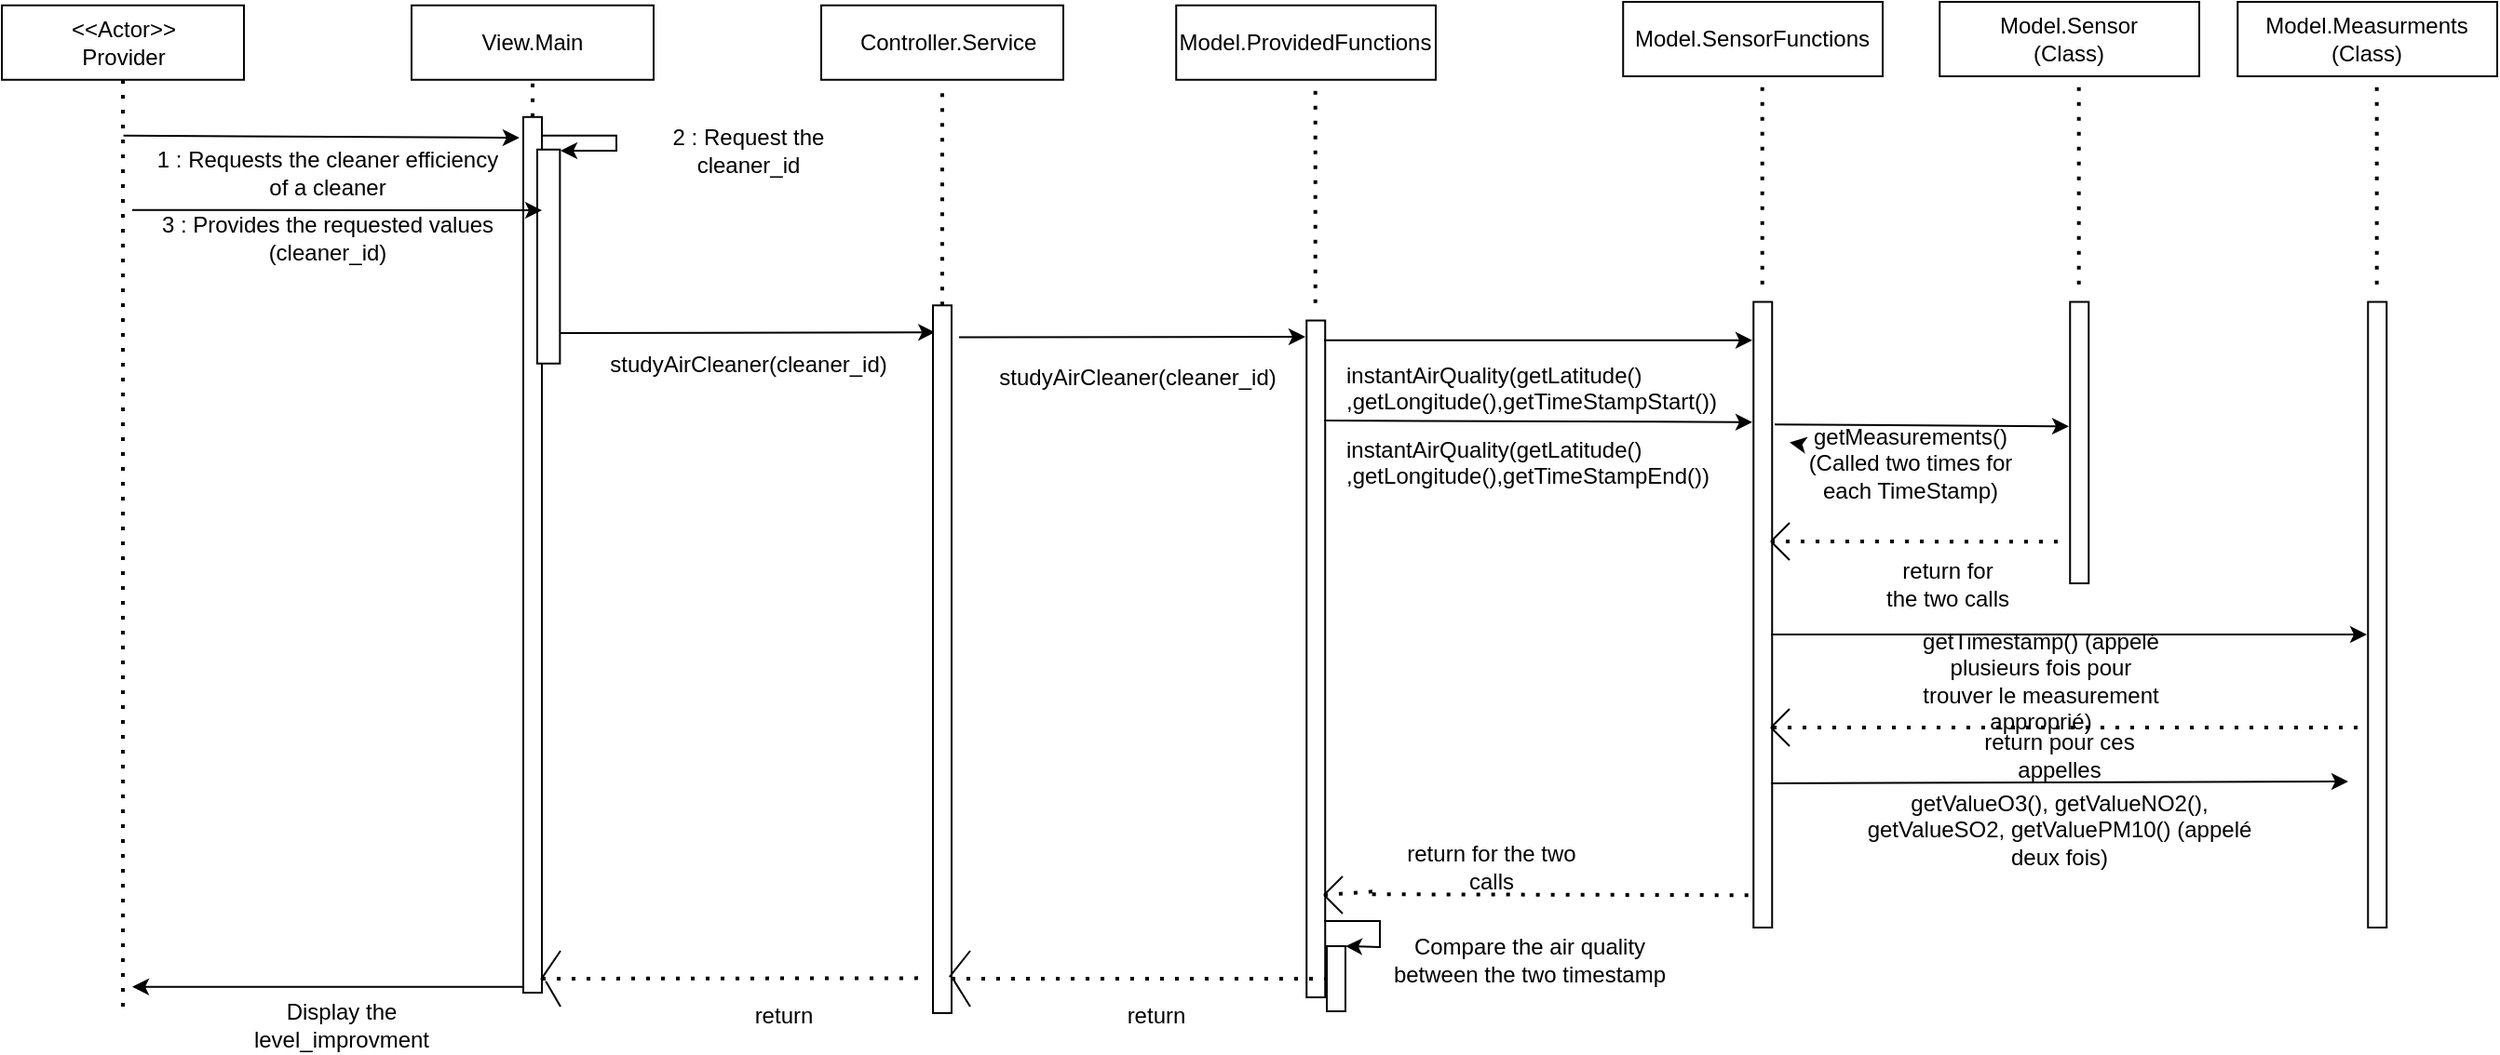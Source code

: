 <mxfile version="21.2.8" type="device">
  <diagram name="Page-1" id="ykdKxiUoXnnNfO1ILs0J">
    <mxGraphModel dx="1862" dy="487" grid="1" gridSize="10" guides="1" tooltips="1" connect="1" arrows="1" fold="1" page="1" pageScale="1" pageWidth="827" pageHeight="1169" math="0" shadow="0">
      <root>
        <mxCell id="0" />
        <mxCell id="1" parent="0" />
        <mxCell id="bs57F5KCe5MACJYOmROy-1" value="" style="rounded=0;whiteSpace=wrap;html=1;" parent="1" vertex="1">
          <mxGeometry x="-100" y="21.88" width="130" height="40" as="geometry" />
        </mxCell>
        <mxCell id="bs57F5KCe5MACJYOmROy-2" value="View.Main" style="text;html=1;strokeColor=none;fillColor=none;align=center;verticalAlign=middle;whiteSpace=wrap;rounded=0;" parent="1" vertex="1">
          <mxGeometry x="-65" y="26.88" width="60" height="30" as="geometry" />
        </mxCell>
        <mxCell id="bs57F5KCe5MACJYOmROy-3" value="" style="rounded=0;whiteSpace=wrap;html=1;" parent="1" vertex="1">
          <mxGeometry x="-320" y="21.88" width="130" height="40" as="geometry" />
        </mxCell>
        <mxCell id="bs57F5KCe5MACJYOmROy-4" value="&amp;lt;&amp;lt;Actor&amp;gt;&amp;gt;&lt;br&gt;Provider" style="text;html=1;strokeColor=none;fillColor=none;align=center;verticalAlign=middle;whiteSpace=wrap;rounded=0;" parent="1" vertex="1">
          <mxGeometry x="-292.5" y="26.88" width="75" height="30" as="geometry" />
        </mxCell>
        <mxCell id="bs57F5KCe5MACJYOmROy-5" value="" style="endArrow=classic;html=1;rounded=0;entryX=0.968;entryY=-0.129;entryDx=0;entryDy=0;exitX=0.024;exitY=0;exitDx=0;exitDy=0;exitPerimeter=0;entryPerimeter=0;" parent="1" target="bs57F5KCe5MACJYOmROy-39" edge="1">
          <mxGeometry width="50" height="50" relative="1" as="geometry">
            <mxPoint x="-254.72" y="91.88" as="sourcePoint" />
            <mxPoint x="-120" y="91.88" as="targetPoint" />
          </mxGeometry>
        </mxCell>
        <mxCell id="bs57F5KCe5MACJYOmROy-6" value="" style="rounded=0;whiteSpace=wrap;html=1;rotation=-90;" parent="1" vertex="1">
          <mxGeometry x="-270.31" y="312.2" width="470.63" height="10" as="geometry" />
        </mxCell>
        <mxCell id="bs57F5KCe5MACJYOmROy-7" value="" style="rounded=0;whiteSpace=wrap;html=1;rotation=-90;" parent="1" vertex="1">
          <mxGeometry x="-83.91" y="150.79" width="115" height="12.18" as="geometry" />
        </mxCell>
        <mxCell id="bs57F5KCe5MACJYOmROy-8" value="" style="endArrow=classic;html=1;rounded=0;" parent="1" edge="1">
          <mxGeometry width="50" height="50" relative="1" as="geometry">
            <mxPoint x="-30" y="91.88" as="sourcePoint" />
            <mxPoint x="-20" y="100" as="targetPoint" />
            <Array as="points">
              <mxPoint x="10" y="91.88" />
              <mxPoint x="10" y="100" />
              <mxPoint x="-10" y="100" />
            </Array>
          </mxGeometry>
        </mxCell>
        <mxCell id="bs57F5KCe5MACJYOmROy-9" value="2 : Request the cleaner_id" style="text;html=1;strokeColor=none;fillColor=none;align=center;verticalAlign=middle;whiteSpace=wrap;rounded=0;" parent="1" vertex="1">
          <mxGeometry x="10.63" y="80" width="140" height="40" as="geometry" />
        </mxCell>
        <mxCell id="bs57F5KCe5MACJYOmROy-10" value="" style="endArrow=classic;html=1;rounded=0;" parent="1" edge="1">
          <mxGeometry width="50" height="50" relative="1" as="geometry">
            <mxPoint x="-250" y="131.88" as="sourcePoint" />
            <mxPoint x="-30" y="132" as="targetPoint" />
          </mxGeometry>
        </mxCell>
        <mxCell id="bs57F5KCe5MACJYOmROy-11" value="3 : Provides the requested values (cleaner_id)" style="text;html=1;strokeColor=none;fillColor=none;align=center;verticalAlign=middle;whiteSpace=wrap;rounded=0;" parent="1" vertex="1">
          <mxGeometry x="-250" y="131.88" width="210" height="30" as="geometry" />
        </mxCell>
        <mxCell id="bs57F5KCe5MACJYOmROy-17" value="" style="rounded=0;whiteSpace=wrap;html=1;" parent="1" vertex="1">
          <mxGeometry x="120" y="21.88" width="130" height="40" as="geometry" />
        </mxCell>
        <mxCell id="bs57F5KCe5MACJYOmROy-18" value="Controller.Service&lt;span style=&quot;white-space: pre;&quot;&gt; &lt;/span&gt;" style="text;html=1;strokeColor=none;fillColor=none;align=center;verticalAlign=middle;whiteSpace=wrap;rounded=0;" parent="1" vertex="1">
          <mxGeometry x="160" y="26.88" width="60" height="30" as="geometry" />
        </mxCell>
        <mxCell id="bs57F5KCe5MACJYOmROy-19" value="" style="endArrow=classic;html=1;rounded=0;entryX=0.962;entryY=0.113;entryDx=0;entryDy=0;entryPerimeter=0;" parent="1" target="bs57F5KCe5MACJYOmROy-22" edge="1">
          <mxGeometry width="50" height="50" relative="1" as="geometry">
            <mxPoint x="-20" y="198" as="sourcePoint" />
            <mxPoint x="180" y="203" as="targetPoint" />
          </mxGeometry>
        </mxCell>
        <mxCell id="bs57F5KCe5MACJYOmROy-20" value="studyAirCleaner(cleaner_id)" style="text;html=1;strokeColor=none;fillColor=none;align=center;verticalAlign=middle;whiteSpace=wrap;rounded=0;" parent="1" vertex="1">
          <mxGeometry x="50.63" y="200" width="60" height="30" as="geometry" />
        </mxCell>
        <mxCell id="bs57F5KCe5MACJYOmROy-22" value="" style="rounded=0;whiteSpace=wrap;html=1;rotation=-90;" parent="1" vertex="1">
          <mxGeometry x="-5.16" y="368.29" width="380.32" height="10" as="geometry" />
        </mxCell>
        <mxCell id="bs57F5KCe5MACJYOmROy-38" value="" style="endArrow=none;dashed=1;html=1;dashPattern=1 3;strokeWidth=2;rounded=0;entryX=0.5;entryY=1;entryDx=0;entryDy=0;" parent="1" target="bs57F5KCe5MACJYOmROy-3" edge="1">
          <mxGeometry width="50" height="50" relative="1" as="geometry">
            <mxPoint x="-255" y="560" as="sourcePoint" />
            <mxPoint x="-250" y="71.88" as="targetPoint" />
          </mxGeometry>
        </mxCell>
        <mxCell id="bs57F5KCe5MACJYOmROy-39" value="1 : Requests the cleaner efficiency&lt;br&gt;of a cleaner" style="text;html=1;strokeColor=none;fillColor=none;align=center;verticalAlign=middle;whiteSpace=wrap;rounded=0;" parent="1" vertex="1">
          <mxGeometry x="-255" y="96.88" width="220" height="30" as="geometry" />
        </mxCell>
        <mxCell id="bs57F5KCe5MACJYOmROy-40" value="" style="endArrow=none;dashed=1;html=1;dashPattern=1 3;strokeWidth=2;rounded=0;entryX=0.5;entryY=1;entryDx=0;entryDy=0;exitX=1;exitY=0.5;exitDx=0;exitDy=0;" parent="1" source="bs57F5KCe5MACJYOmROy-6" target="bs57F5KCe5MACJYOmROy-1" edge="1">
          <mxGeometry width="50" height="50" relative="1" as="geometry">
            <mxPoint x="-110" y="121.88" as="sourcePoint" />
            <mxPoint x="-60" y="71.88" as="targetPoint" />
          </mxGeometry>
        </mxCell>
        <mxCell id="bs57F5KCe5MACJYOmROy-41" value="" style="endArrow=none;dashed=1;html=1;dashPattern=1 3;strokeWidth=2;rounded=0;exitX=1;exitY=0.5;exitDx=0;exitDy=0;entryX=0.5;entryY=1.036;entryDx=0;entryDy=0;entryPerimeter=0;" parent="1" source="bs57F5KCe5MACJYOmROy-22" target="bs57F5KCe5MACJYOmROy-17" edge="1">
          <mxGeometry width="50" height="50" relative="1" as="geometry">
            <mxPoint x="180" y="81.88" as="sourcePoint" />
            <mxPoint x="230" y="31.88" as="targetPoint" />
          </mxGeometry>
        </mxCell>
        <mxCell id="9_FcKDV5dbuAONsDNkDG-13" value="" style="rounded=0;whiteSpace=wrap;html=1;" parent="1" vertex="1">
          <mxGeometry x="310.62" y="21.88" width="139.38" height="40" as="geometry" />
        </mxCell>
        <mxCell id="9_FcKDV5dbuAONsDNkDG-14" value="Model.ProvidedFunctions" style="text;html=1;strokeColor=none;fillColor=none;align=center;verticalAlign=middle;whiteSpace=wrap;rounded=0;" parent="1" vertex="1">
          <mxGeometry x="350.31" y="26.88" width="60" height="30" as="geometry" />
        </mxCell>
        <mxCell id="9_FcKDV5dbuAONsDNkDG-15" value="" style="rounded=0;whiteSpace=wrap;html=1;rotation=-90;" parent="1" vertex="1">
          <mxGeometry x="203.75" y="368.13" width="363.75" height="10" as="geometry" />
        </mxCell>
        <mxCell id="9_FcKDV5dbuAONsDNkDG-16" value="" style="endArrow=none;dashed=1;html=1;dashPattern=1 3;strokeWidth=2;rounded=0;" parent="1" edge="1">
          <mxGeometry width="50" height="50" relative="1" as="geometry">
            <mxPoint x="385.35" y="181.88" as="sourcePoint" />
            <mxPoint x="385.35" y="61.88" as="targetPoint" />
          </mxGeometry>
        </mxCell>
        <mxCell id="9_FcKDV5dbuAONsDNkDG-17" value="" style="endArrow=classic;html=1;rounded=0;exitX=0.955;exitY=1.403;exitDx=0;exitDy=0;exitPerimeter=0;" parent="1" source="bs57F5KCe5MACJYOmROy-22" edge="1">
          <mxGeometry width="50" height="50" relative="1" as="geometry">
            <mxPoint x="420" y="251.88" as="sourcePoint" />
            <mxPoint x="380" y="200" as="targetPoint" />
          </mxGeometry>
        </mxCell>
        <mxCell id="9_FcKDV5dbuAONsDNkDG-20" value="studyAirCleaner(cleaner_id)" style="text;html=1;strokeColor=none;fillColor=none;align=center;verticalAlign=middle;whiteSpace=wrap;rounded=0;" parent="1" vertex="1">
          <mxGeometry x="260" y="206.88" width="60" height="30" as="geometry" />
        </mxCell>
        <mxCell id="9_FcKDV5dbuAONsDNkDG-21" value="" style="endArrow=classic;html=1;rounded=0;" parent="1" edge="1">
          <mxGeometry width="50" height="50" relative="1" as="geometry">
            <mxPoint x="390" y="201.88" as="sourcePoint" />
            <mxPoint x="620" y="201.88" as="targetPoint" />
          </mxGeometry>
        </mxCell>
        <mxCell id="9_FcKDV5dbuAONsDNkDG-22" value="" style="endArrow=classic;html=1;rounded=0;" parent="1" edge="1">
          <mxGeometry width="50" height="50" relative="1" as="geometry">
            <mxPoint x="390" y="245" as="sourcePoint" />
            <mxPoint x="620" y="245.88" as="targetPoint" />
          </mxGeometry>
        </mxCell>
        <mxCell id="9_FcKDV5dbuAONsDNkDG-23" value="instantAirQuality(getLatitude()&lt;br&gt;,getLongitude(),getTimeStampStart())" style="text;whiteSpace=wrap;html=1;" parent="1" vertex="1">
          <mxGeometry x="400" y="206.88" width="200" height="65" as="geometry" />
        </mxCell>
        <mxCell id="9_FcKDV5dbuAONsDNkDG-42" value="instantAirQuality(getLatitude()&lt;br&gt;,getLongitude(),getTimeStampEnd())" style="text;whiteSpace=wrap;html=1;" parent="1" vertex="1">
          <mxGeometry x="400" y="246.88" width="200" height="65" as="geometry" />
        </mxCell>
        <mxCell id="9_FcKDV5dbuAONsDNkDG-49" value="" style="rounded=0;whiteSpace=wrap;html=1;rotation=-90;" parent="1" vertex="1">
          <mxGeometry x="457.5" y="344.38" width="336.25" height="10" as="geometry" />
        </mxCell>
        <mxCell id="9_FcKDV5dbuAONsDNkDG-50" value="" style="endArrow=none;dashed=1;html=1;dashPattern=1 3;strokeWidth=2;rounded=0;" parent="1" edge="1">
          <mxGeometry width="50" height="50" relative="1" as="geometry">
            <mxPoint x="625.35" y="171.88" as="sourcePoint" />
            <mxPoint x="625.35" y="51.88" as="targetPoint" />
          </mxGeometry>
        </mxCell>
        <mxCell id="9_FcKDV5dbuAONsDNkDG-53" value="" style="endArrow=none;dashed=1;html=1;dashPattern=1 3;strokeWidth=2;rounded=0;exitX=0.132;exitY=1.201;exitDx=0;exitDy=0;exitPerimeter=0;" parent="1" edge="1">
          <mxGeometry width="50" height="50" relative="1" as="geometry">
            <mxPoint x="415.84" y="499.608" as="sourcePoint" />
            <mxPoint x="620" y="500.12" as="targetPoint" />
          </mxGeometry>
        </mxCell>
        <mxCell id="9_FcKDV5dbuAONsDNkDG-55" value="" style="endArrow=none;html=1;rounded=0;" parent="1" edge="1">
          <mxGeometry width="50" height="50" relative="1" as="geometry">
            <mxPoint x="390" y="500" as="sourcePoint" />
            <mxPoint x="400" y="510" as="targetPoint" />
            <Array as="points">
              <mxPoint x="400" y="510" />
            </Array>
          </mxGeometry>
        </mxCell>
        <mxCell id="9_FcKDV5dbuAONsDNkDG-56" value="return for the two calls" style="text;html=1;strokeColor=none;fillColor=none;align=center;verticalAlign=middle;whiteSpace=wrap;rounded=0;" parent="1" vertex="1">
          <mxGeometry x="430" y="470" width="100" height="30" as="geometry" />
        </mxCell>
        <mxCell id="9_FcKDV5dbuAONsDNkDG-60" value="" style="rounded=0;whiteSpace=wrap;html=1;rotation=-90;" parent="1" vertex="1">
          <mxGeometry x="379" y="540" width="35" height="10" as="geometry" />
        </mxCell>
        <mxCell id="9_FcKDV5dbuAONsDNkDG-61" value="" style="endArrow=classic;html=1;rounded=0;entryX=1;entryY=1;entryDx=0;entryDy=0;" parent="1" edge="1" target="9_FcKDV5dbuAONsDNkDG-60">
          <mxGeometry width="50" height="50" relative="1" as="geometry">
            <mxPoint x="390" y="514" as="sourcePoint" />
            <mxPoint x="414" y="430" as="targetPoint" />
            <Array as="points">
              <mxPoint x="420" y="514" />
              <mxPoint x="420" y="528" />
            </Array>
          </mxGeometry>
        </mxCell>
        <mxCell id="9_FcKDV5dbuAONsDNkDG-62" value="Compare the air quality between the two timestamp" style="text;html=1;strokeColor=none;fillColor=none;align=center;verticalAlign=middle;whiteSpace=wrap;rounded=0;" parent="1" vertex="1">
          <mxGeometry x="422.5" y="520" width="155" height="30" as="geometry" />
        </mxCell>
        <mxCell id="9_FcKDV5dbuAONsDNkDG-69" value="" style="rounded=0;whiteSpace=wrap;html=1;" parent="1" vertex="1">
          <mxGeometry x="550.62" y="20" width="139.38" height="40" as="geometry" />
        </mxCell>
        <mxCell id="9_FcKDV5dbuAONsDNkDG-70" value="Model.SensorFunctions" style="text;html=1;strokeColor=none;fillColor=none;align=center;verticalAlign=middle;whiteSpace=wrap;rounded=0;" parent="1" vertex="1">
          <mxGeometry x="590.31" y="25" width="60" height="30" as="geometry" />
        </mxCell>
        <mxCell id="9_FcKDV5dbuAONsDNkDG-71" value="" style="endArrow=none;dashed=1;html=1;dashPattern=1 3;strokeWidth=2;rounded=0;" parent="1" edge="1">
          <mxGeometry width="50" height="50" relative="1" as="geometry">
            <mxPoint x="-30" y="545" as="sourcePoint" />
            <mxPoint x="175" y="544.68" as="targetPoint" />
          </mxGeometry>
        </mxCell>
        <mxCell id="9_FcKDV5dbuAONsDNkDG-72" value="" style="endArrow=none;html=1;rounded=0;exitX=0.013;exitY=1.209;exitDx=0;exitDy=0;exitPerimeter=0;" parent="1" edge="1" source="bs57F5KCe5MACJYOmROy-6">
          <mxGeometry width="50" height="50" relative="1" as="geometry">
            <mxPoint x="-30" y="435" as="sourcePoint" />
            <mxPoint x="-20" y="560" as="targetPoint" />
          </mxGeometry>
        </mxCell>
        <mxCell id="9_FcKDV5dbuAONsDNkDG-73" value="" style="endArrow=none;html=1;rounded=0;exitX=0.015;exitY=0.951;exitDx=0;exitDy=0;exitPerimeter=0;" parent="1" edge="1" source="bs57F5KCe5MACJYOmROy-6">
          <mxGeometry width="50" height="50" relative="1" as="geometry">
            <mxPoint x="-30" y="435" as="sourcePoint" />
            <mxPoint x="-20" y="530" as="targetPoint" />
            <Array as="points">
              <mxPoint x="-20" y="530" />
            </Array>
          </mxGeometry>
        </mxCell>
        <mxCell id="9_FcKDV5dbuAONsDNkDG-74" value="return" style="text;html=1;strokeColor=none;fillColor=none;align=center;verticalAlign=middle;whiteSpace=wrap;rounded=0;" parent="1" vertex="1">
          <mxGeometry x="70" y="550" width="60" height="30" as="geometry" />
        </mxCell>
        <mxCell id="9_FcKDV5dbuAONsDNkDG-75" value="" style="endArrow=none;dashed=1;html=1;dashPattern=1 3;strokeWidth=2;rounded=0;entryX=0.5;entryY=0;entryDx=0;entryDy=0;" parent="1" edge="1" target="9_FcKDV5dbuAONsDNkDG-60">
          <mxGeometry width="50" height="50" relative="1" as="geometry">
            <mxPoint x="190" y="545" as="sourcePoint" />
            <mxPoint x="380" y="435" as="targetPoint" />
          </mxGeometry>
        </mxCell>
        <mxCell id="9_FcKDV5dbuAONsDNkDG-76" value="" style="endArrow=none;html=1;rounded=0;exitX=0.051;exitY=0.887;exitDx=0;exitDy=0;exitPerimeter=0;" parent="1" edge="1" source="bs57F5KCe5MACJYOmROy-22">
          <mxGeometry width="50" height="50" relative="1" as="geometry">
            <mxPoint x="190" y="550" as="sourcePoint" />
            <mxPoint x="200" y="530" as="targetPoint" />
            <Array as="points">
              <mxPoint x="200" y="530" />
            </Array>
          </mxGeometry>
        </mxCell>
        <mxCell id="9_FcKDV5dbuAONsDNkDG-79" value="" style="endArrow=classic;html=1;rounded=0;exitX=0.459;exitY=-0.383;exitDx=0;exitDy=0;exitPerimeter=0;" parent="1" edge="1">
          <mxGeometry width="50" height="50" relative="1" as="geometry">
            <mxPoint x="-40" y="549.35" as="sourcePoint" />
            <mxPoint x="-250" y="549.35" as="targetPoint" />
          </mxGeometry>
        </mxCell>
        <mxCell id="9_FcKDV5dbuAONsDNkDG-80" value="Display the level_improvment" style="text;html=1;strokeColor=none;fillColor=none;align=center;verticalAlign=middle;whiteSpace=wrap;rounded=0;" parent="1" vertex="1">
          <mxGeometry x="-200" y="555" width="125" height="30" as="geometry" />
        </mxCell>
        <mxCell id="9_FcKDV5dbuAONsDNkDG-106" value="" style="rounded=0;whiteSpace=wrap;html=1;rotation=-90;" parent="1" vertex="1">
          <mxGeometry x="720" y="251.88" width="151.25" height="10" as="geometry" />
        </mxCell>
        <mxCell id="9_FcKDV5dbuAONsDNkDG-107" value="" style="endArrow=none;dashed=1;html=1;dashPattern=1 3;strokeWidth=2;rounded=0;" parent="1" edge="1">
          <mxGeometry width="50" height="50" relative="1" as="geometry">
            <mxPoint x="795.35" y="171.88" as="sourcePoint" />
            <mxPoint x="795.35" y="51.88" as="targetPoint" />
          </mxGeometry>
        </mxCell>
        <mxCell id="9_FcKDV5dbuAONsDNkDG-108" value="" style="rounded=0;whiteSpace=wrap;html=1;" parent="1" vertex="1">
          <mxGeometry x="720.62" y="20.0" width="139.38" height="40" as="geometry" />
        </mxCell>
        <mxCell id="9_FcKDV5dbuAONsDNkDG-109" value="Model.Sensor&lt;br&gt;(Class)" style="text;html=1;strokeColor=none;fillColor=none;align=center;verticalAlign=middle;whiteSpace=wrap;rounded=0;" parent="1" vertex="1">
          <mxGeometry x="760" y="25" width="60.31" height="30" as="geometry" />
        </mxCell>
        <mxCell id="9_FcKDV5dbuAONsDNkDG-110" value="" style="endArrow=classic;html=1;rounded=0;exitX=0.706;exitY=1.152;exitDx=0;exitDy=0;exitPerimeter=0;" parent="1" edge="1">
          <mxGeometry width="50" height="50" relative="1" as="geometry">
            <mxPoint x="632" y="247.12" as="sourcePoint" />
            <mxPoint x="790" y="248.12" as="targetPoint" />
          </mxGeometry>
        </mxCell>
        <mxCell id="9_FcKDV5dbuAONsDNkDG-114" value="" style="rounded=0;whiteSpace=wrap;html=1;rotation=-90;" parent="1" vertex="1">
          <mxGeometry x="787.5" y="344.38" width="336.25" height="10" as="geometry" />
        </mxCell>
        <mxCell id="9_FcKDV5dbuAONsDNkDG-115" value="" style="endArrow=none;dashed=1;html=1;dashPattern=1 3;strokeWidth=2;rounded=0;" parent="1" edge="1">
          <mxGeometry width="50" height="50" relative="1" as="geometry">
            <mxPoint x="955.35" y="171.88" as="sourcePoint" />
            <mxPoint x="955.35" y="51.88" as="targetPoint" />
          </mxGeometry>
        </mxCell>
        <mxCell id="9_FcKDV5dbuAONsDNkDG-116" value="" style="rounded=0;whiteSpace=wrap;html=1;" parent="1" vertex="1">
          <mxGeometry x="880.62" y="20.0" width="139.38" height="40" as="geometry" />
        </mxCell>
        <mxCell id="9_FcKDV5dbuAONsDNkDG-117" value="Model.Measurments&lt;br&gt;(Class)&lt;br&gt;" style="text;html=1;strokeColor=none;fillColor=none;align=center;verticalAlign=middle;whiteSpace=wrap;rounded=0;" parent="1" vertex="1">
          <mxGeometry x="920.31" y="25.0" width="60" height="30" as="geometry" />
        </mxCell>
        <mxCell id="9_FcKDV5dbuAONsDNkDG-118" value="" style="endArrow=none;dashed=1;html=1;dashPattern=1 3;strokeWidth=2;rounded=0;" parent="1" edge="1">
          <mxGeometry width="50" height="50" relative="1" as="geometry">
            <mxPoint x="630" y="310" as="sourcePoint" />
            <mxPoint x="790" y="310.12" as="targetPoint" />
          </mxGeometry>
        </mxCell>
        <mxCell id="9_FcKDV5dbuAONsDNkDG-119" value="" style="endArrow=none;html=1;rounded=0;" parent="1" edge="1">
          <mxGeometry width="50" height="50" relative="1" as="geometry">
            <mxPoint x="630" y="310" as="sourcePoint" />
            <mxPoint x="640" y="300" as="targetPoint" />
          </mxGeometry>
        </mxCell>
        <mxCell id="9_FcKDV5dbuAONsDNkDG-120" value="" style="endArrow=none;html=1;rounded=0;" parent="1" edge="1">
          <mxGeometry width="50" height="50" relative="1" as="geometry">
            <mxPoint x="630" y="310" as="sourcePoint" />
            <mxPoint x="640" y="320" as="targetPoint" />
            <Array as="points">
              <mxPoint x="640" y="320" />
            </Array>
          </mxGeometry>
        </mxCell>
        <mxCell id="9_FcKDV5dbuAONsDNkDG-121" value="return for the two calls" style="text;html=1;strokeColor=none;fillColor=none;align=center;verticalAlign=middle;whiteSpace=wrap;rounded=0;" parent="1" vertex="1">
          <mxGeometry x="690" y="318.12" width="70" height="30" as="geometry" />
        </mxCell>
        <mxCell id="ShpuO0ebEkKeQniD5H_K-5" value="" style="endArrow=classic;html=1;rounded=0;" edge="1" parent="1">
          <mxGeometry width="50" height="50" relative="1" as="geometry">
            <mxPoint x="630" y="360" as="sourcePoint" />
            <mxPoint x="950" y="360" as="targetPoint" />
          </mxGeometry>
        </mxCell>
        <mxCell id="ShpuO0ebEkKeQniD5H_K-6" value="" style="endArrow=classic;html=1;rounded=0;exitX=0.706;exitY=1.152;exitDx=0;exitDy=0;exitPerimeter=0;" edge="1" parent="1" target="9_FcKDV5dbuAONsDNkDG-111">
          <mxGeometry width="50" height="50" relative="1" as="geometry">
            <mxPoint x="642" y="257.12" as="sourcePoint" />
            <mxPoint x="800" y="258.12" as="targetPoint" />
          </mxGeometry>
        </mxCell>
        <mxCell id="9_FcKDV5dbuAONsDNkDG-111" value="getMeasurements()&lt;br&gt;(Called two times for each TimeStamp)" style="text;html=1;strokeColor=none;fillColor=none;align=center;verticalAlign=middle;whiteSpace=wrap;rounded=0;" parent="1" vertex="1">
          <mxGeometry x="640" y="252.51" width="130" height="30" as="geometry" />
        </mxCell>
        <mxCell id="ShpuO0ebEkKeQniD5H_K-7" value="getTimestamp() (appelé plusieurs fois pour trouver le measurement approprié)" style="text;html=1;strokeColor=none;fillColor=none;align=center;verticalAlign=middle;whiteSpace=wrap;rounded=0;" vertex="1" parent="1">
          <mxGeometry x="710" y="370" width="130" height="30" as="geometry" />
        </mxCell>
        <mxCell id="ShpuO0ebEkKeQniD5H_K-9" value="" style="endArrow=none;dashed=1;html=1;dashPattern=1 3;strokeWidth=2;rounded=0;" edge="1" parent="1">
          <mxGeometry width="50" height="50" relative="1" as="geometry">
            <mxPoint x="631" y="410" as="sourcePoint" />
            <mxPoint x="950" y="410" as="targetPoint" />
            <Array as="points">
              <mxPoint x="900" y="410" />
            </Array>
          </mxGeometry>
        </mxCell>
        <mxCell id="ShpuO0ebEkKeQniD5H_K-11" value="" style="endArrow=none;html=1;rounded=0;" edge="1" parent="1">
          <mxGeometry width="50" height="50" relative="1" as="geometry">
            <mxPoint x="630" y="410" as="sourcePoint" />
            <mxPoint x="640" y="400" as="targetPoint" />
            <Array as="points">
              <mxPoint x="640" y="400" />
            </Array>
          </mxGeometry>
        </mxCell>
        <mxCell id="ShpuO0ebEkKeQniD5H_K-12" value="" style="endArrow=none;html=1;rounded=0;" edge="1" parent="1">
          <mxGeometry width="50" height="50" relative="1" as="geometry">
            <mxPoint x="630" y="410" as="sourcePoint" />
            <mxPoint x="640" y="420" as="targetPoint" />
            <Array as="points" />
          </mxGeometry>
        </mxCell>
        <mxCell id="ShpuO0ebEkKeQniD5H_K-13" value="return pour ces appelles" style="text;html=1;strokeColor=none;fillColor=none;align=center;verticalAlign=middle;whiteSpace=wrap;rounded=0;" vertex="1" parent="1">
          <mxGeometry x="720" y="410" width="130" height="30" as="geometry" />
        </mxCell>
        <mxCell id="ShpuO0ebEkKeQniD5H_K-14" value="" style="endArrow=classic;html=1;rounded=0;" edge="1" parent="1">
          <mxGeometry width="50" height="50" relative="1" as="geometry">
            <mxPoint x="630" y="440" as="sourcePoint" />
            <mxPoint x="940" y="439" as="targetPoint" />
          </mxGeometry>
        </mxCell>
        <mxCell id="ShpuO0ebEkKeQniD5H_K-15" value="&lt;div&gt;getValueO3(), getValueNO2(), getValueSO2, getValuePM10() (appelé deux fois)&lt;br&gt;&lt;/div&gt;" style="text;html=1;strokeColor=none;fillColor=none;align=center;verticalAlign=middle;whiteSpace=wrap;rounded=0;" vertex="1" parent="1">
          <mxGeometry x="670" y="450" width="230" height="30" as="geometry" />
        </mxCell>
        <mxCell id="ShpuO0ebEkKeQniD5H_K-18" value="" style="endArrow=none;dashed=1;html=1;dashPattern=1 3;strokeWidth=2;rounded=0;" edge="1" parent="1">
          <mxGeometry width="50" height="50" relative="1" as="geometry">
            <mxPoint x="390" y="500" as="sourcePoint" />
            <mxPoint x="418.417" y="498.0" as="targetPoint" />
          </mxGeometry>
        </mxCell>
        <mxCell id="ShpuO0ebEkKeQniD5H_K-20" value="" style="endArrow=none;html=1;rounded=0;" edge="1" parent="1">
          <mxGeometry width="50" height="50" relative="1" as="geometry">
            <mxPoint x="390" y="500" as="sourcePoint" />
            <mxPoint x="400" y="490" as="targetPoint" />
            <Array as="points" />
          </mxGeometry>
        </mxCell>
        <mxCell id="ShpuO0ebEkKeQniD5H_K-22" value="" style="endArrow=none;html=1;rounded=0;exitX=0.048;exitY=1.081;exitDx=0;exitDy=0;exitPerimeter=0;" edge="1" parent="1" source="bs57F5KCe5MACJYOmROy-22">
          <mxGeometry width="50" height="50" relative="1" as="geometry">
            <mxPoint x="199" y="554" as="sourcePoint" />
            <mxPoint x="200" y="560" as="targetPoint" />
            <Array as="points" />
          </mxGeometry>
        </mxCell>
        <mxCell id="ShpuO0ebEkKeQniD5H_K-23" value="return" style="text;html=1;strokeColor=none;fillColor=none;align=center;verticalAlign=middle;whiteSpace=wrap;rounded=0;" vertex="1" parent="1">
          <mxGeometry x="270" y="550" width="60" height="30" as="geometry" />
        </mxCell>
      </root>
    </mxGraphModel>
  </diagram>
</mxfile>
